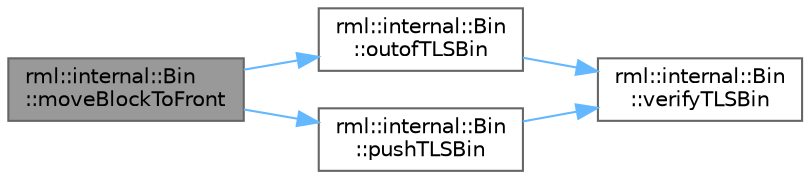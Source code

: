 digraph "rml::internal::Bin::moveBlockToFront"
{
 // LATEX_PDF_SIZE
  bgcolor="transparent";
  edge [fontname=Helvetica,fontsize=10,labelfontname=Helvetica,labelfontsize=10];
  node [fontname=Helvetica,fontsize=10,shape=box,height=0.2,width=0.4];
  rankdir="LR";
  Node1 [id="Node000001",label="rml::internal::Bin\l::moveBlockToFront",height=0.2,width=0.4,color="gray40", fillcolor="grey60", style="filled", fontcolor="black",tooltip=" "];
  Node1 -> Node2 [id="edge1_Node000001_Node000002",color="steelblue1",style="solid",tooltip=" "];
  Node2 [id="Node000002",label="rml::internal::Bin\l::outofTLSBin",height=0.2,width=0.4,color="grey40", fillcolor="white", style="filled",URL="$classrml_1_1internal_1_1_bin.html#adb853b6ddddbdbaff1ce9fbdbd560f40",tooltip=" "];
  Node2 -> Node3 [id="edge2_Node000002_Node000003",color="steelblue1",style="solid",tooltip=" "];
  Node3 [id="Node000003",label="rml::internal::Bin\l::verifyTLSBin",height=0.2,width=0.4,color="grey40", fillcolor="white", style="filled",URL="$classrml_1_1internal_1_1_bin.html#a1ec1f87fab1f4e4f36bb401ce5c4bb87",tooltip=" "];
  Node1 -> Node4 [id="edge3_Node000001_Node000004",color="steelblue1",style="solid",tooltip=" "];
  Node4 [id="Node000004",label="rml::internal::Bin\l::pushTLSBin",height=0.2,width=0.4,color="grey40", fillcolor="white", style="filled",URL="$classrml_1_1internal_1_1_bin.html#a88e5bf9d3eb59a30e58f3dc23e240d4e",tooltip=" "];
  Node4 -> Node3 [id="edge4_Node000004_Node000003",color="steelblue1",style="solid",tooltip=" "];
}
